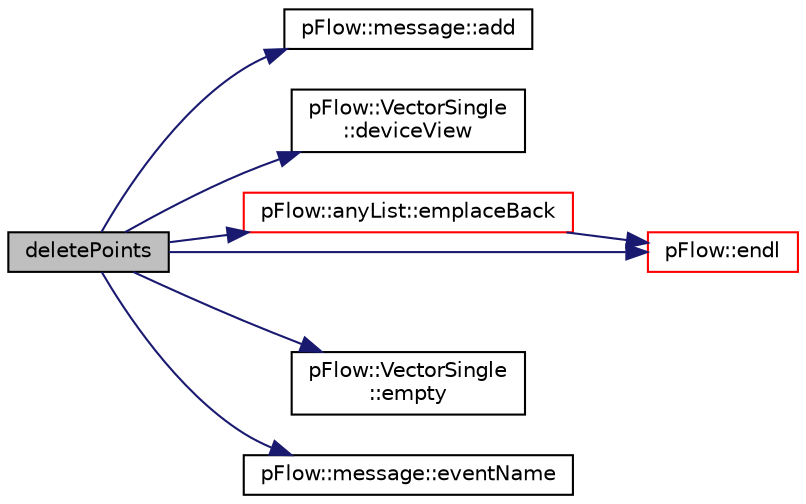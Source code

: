 digraph "deletePoints"
{
 // LATEX_PDF_SIZE
  edge [fontname="Helvetica",fontsize="10",labelfontname="Helvetica",labelfontsize="10"];
  node [fontname="Helvetica",fontsize="10",shape=record];
  rankdir="LR";
  Node1 [label="deletePoints",height=0.2,width=0.4,color="black", fillcolor="grey75", style="filled", fontcolor="black",tooltip=" "];
  Node1 -> Node2 [color="midnightblue",fontsize="10",style="solid",fontname="Helvetica"];
  Node2 [label="pFlow::message::add",height=0.2,width=0.4,color="black", fillcolor="white", style="filled",URL="$classpFlow_1_1message.html#a99e3e42bc3634a534c9444dde842fb8d",tooltip=" "];
  Node1 -> Node3 [color="midnightblue",fontsize="10",style="solid",fontname="Helvetica"];
  Node3 [label="pFlow::VectorSingle\l::deviceView",height=0.2,width=0.4,color="black", fillcolor="white", style="filled",URL="$classpFlow_1_1VectorSingle.html#a1fabd2a58aae204d5639f041216f54da",tooltip="Device view range [0, size)"];
  Node1 -> Node4 [color="midnightblue",fontsize="10",style="solid",fontname="Helvetica"];
  Node4 [label="pFlow::anyList::emplaceBack",height=0.2,width=0.4,color="red", fillcolor="white", style="filled",URL="$classpFlow_1_1anyList.html#a8999c5f6c990229f70977be073d26a84",tooltip="Create variable using constructor in-place."];
  Node4 -> Node6 [color="midnightblue",fontsize="10",style="solid",fontname="Helvetica"];
  Node6 [label="pFlow::endl",height=0.2,width=0.4,color="red", fillcolor="white", style="filled",URL="$namespacepFlow.html#aba8f0c455a3fdb4b05ad33a25b13b189",tooltip="Add newline and flush stream."];
  Node1 -> Node8 [color="midnightblue",fontsize="10",style="solid",fontname="Helvetica"];
  Node8 [label="pFlow::VectorSingle\l::empty",height=0.2,width=0.4,color="black", fillcolor="white", style="filled",URL="$classpFlow_1_1VectorSingle.html#a8a26016033b73de243ec891f2a9cdeff",tooltip="If vector is empty."];
  Node1 -> Node6 [color="midnightblue",fontsize="10",style="solid",fontname="Helvetica"];
  Node1 -> Node9 [color="midnightblue",fontsize="10",style="solid",fontname="Helvetica"];
  Node9 [label="pFlow::message::eventName",height=0.2,width=0.4,color="black", fillcolor="white", style="filled",URL="$classpFlow_1_1message.html#acf9f500a488d3493694136a3515bf259",tooltip=" "];
}
